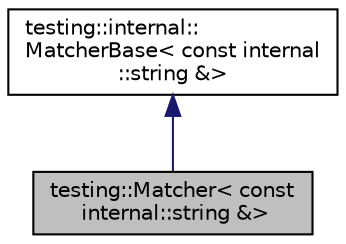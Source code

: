 digraph "testing::Matcher&lt; const internal::string &amp;&gt;"
{
  edge [fontname="Helvetica",fontsize="10",labelfontname="Helvetica",labelfontsize="10"];
  node [fontname="Helvetica",fontsize="10",shape=record];
  Node2 [label="testing::Matcher\< const\l internal::string &\>",height=0.2,width=0.4,color="black", fillcolor="grey75", style="filled", fontcolor="black"];
  Node3 -> Node2 [dir="back",color="midnightblue",fontsize="10",style="solid",fontname="Helvetica"];
  Node3 [label="testing::internal::\lMatcherBase\< const internal\l::string &\>",height=0.2,width=0.4,color="black", fillcolor="white", style="filled",URL="$classtesting_1_1internal_1_1MatcherBase.html"];
}
